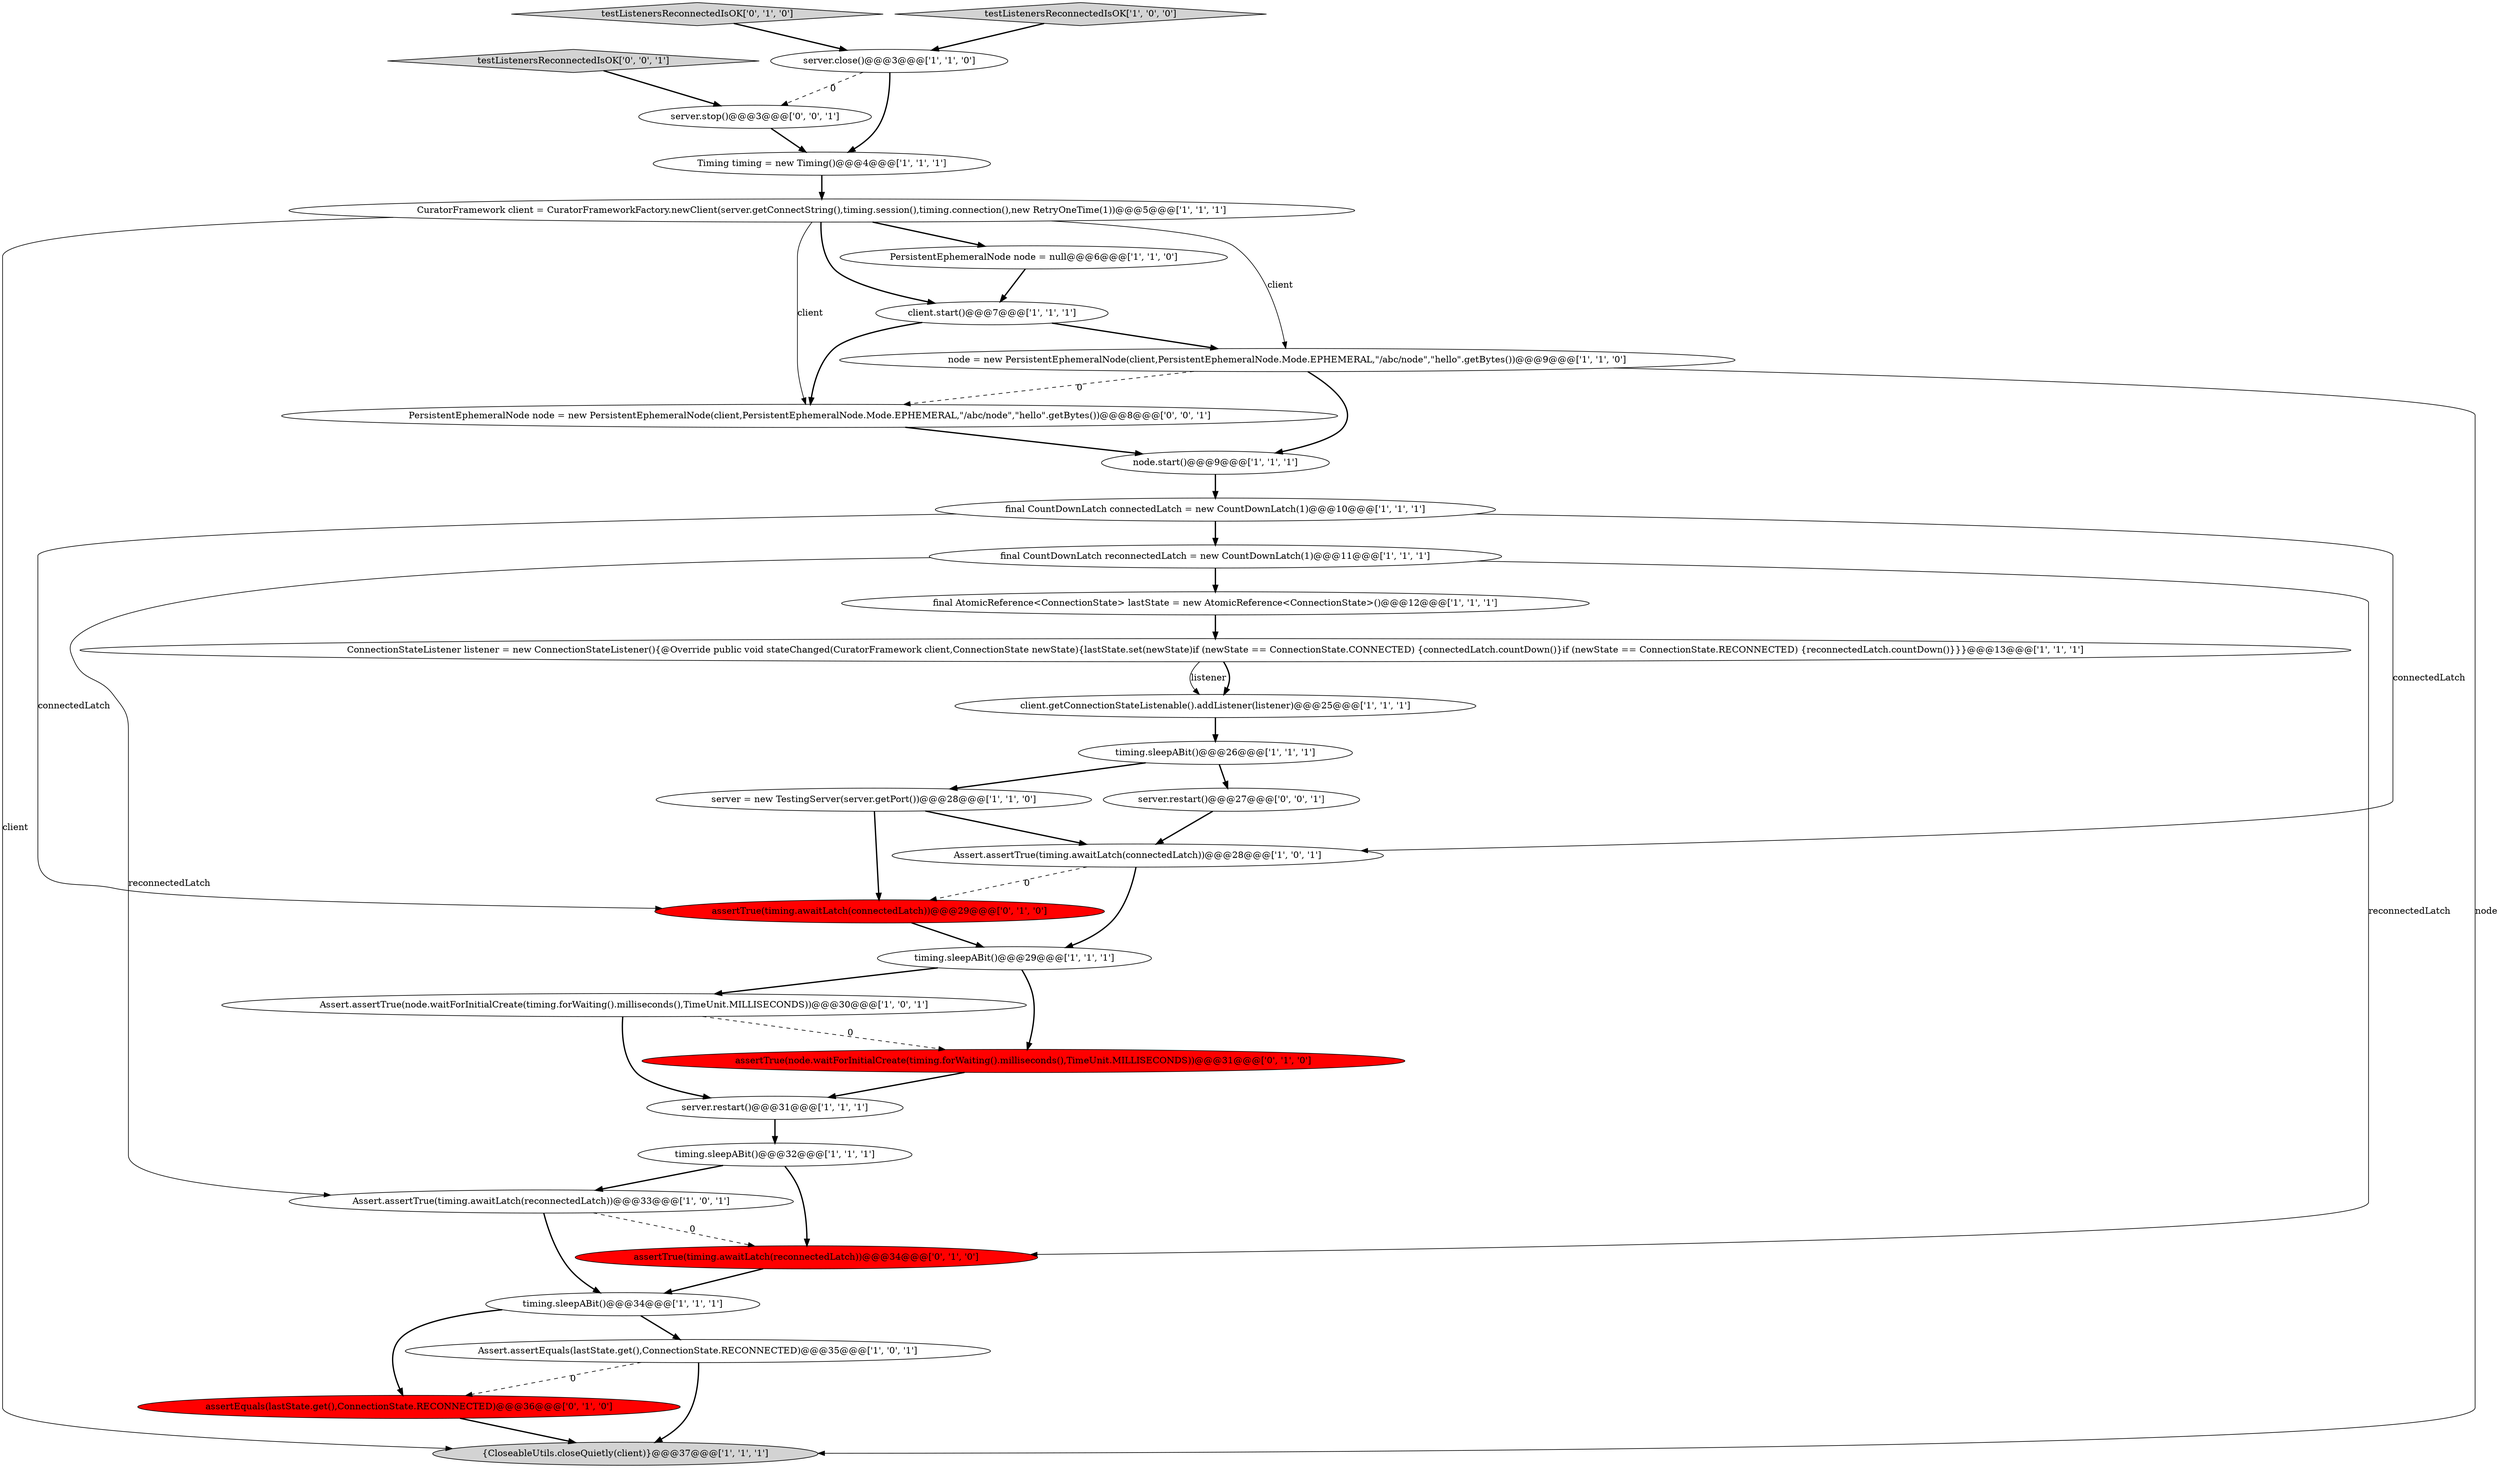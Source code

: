 digraph {
10 [style = filled, label = "Assert.assertTrue(timing.awaitLatch(reconnectedLatch))@@@33@@@['1', '0', '1']", fillcolor = white, shape = ellipse image = "AAA0AAABBB1BBB"];
12 [style = filled, label = "server.close()@@@3@@@['1', '1', '0']", fillcolor = white, shape = ellipse image = "AAA0AAABBB1BBB"];
31 [style = filled, label = "PersistentEphemeralNode node = new PersistentEphemeralNode(client,PersistentEphemeralNode.Mode.EPHEMERAL,\"/abc/node\",\"hello\".getBytes())@@@8@@@['0', '0', '1']", fillcolor = white, shape = ellipse image = "AAA0AAABBB3BBB"];
24 [style = filled, label = "assertTrue(node.waitForInitialCreate(timing.forWaiting().milliseconds(),TimeUnit.MILLISECONDS))@@@31@@@['0', '1', '0']", fillcolor = red, shape = ellipse image = "AAA1AAABBB2BBB"];
7 [style = filled, label = "final AtomicReference<ConnectionState> lastState = new AtomicReference<ConnectionState>()@@@12@@@['1', '1', '1']", fillcolor = white, shape = ellipse image = "AAA0AAABBB1BBB"];
4 [style = filled, label = "Assert.assertTrue(node.waitForInitialCreate(timing.forWaiting().milliseconds(),TimeUnit.MILLISECONDS))@@@30@@@['1', '0', '1']", fillcolor = white, shape = ellipse image = "AAA0AAABBB1BBB"];
0 [style = filled, label = "final CountDownLatch connectedLatch = new CountDownLatch(1)@@@10@@@['1', '1', '1']", fillcolor = white, shape = ellipse image = "AAA0AAABBB1BBB"];
27 [style = filled, label = "assertEquals(lastState.get(),ConnectionState.RECONNECTED)@@@36@@@['0', '1', '0']", fillcolor = red, shape = ellipse image = "AAA1AAABBB2BBB"];
29 [style = filled, label = "server.restart()@@@27@@@['0', '0', '1']", fillcolor = white, shape = ellipse image = "AAA0AAABBB3BBB"];
13 [style = filled, label = "server = new TestingServer(server.getPort())@@@28@@@['1', '1', '0']", fillcolor = white, shape = ellipse image = "AAA0AAABBB1BBB"];
22 [style = filled, label = "timing.sleepABit()@@@29@@@['1', '1', '1']", fillcolor = white, shape = ellipse image = "AAA0AAABBB1BBB"];
8 [style = filled, label = "timing.sleepABit()@@@32@@@['1', '1', '1']", fillcolor = white, shape = ellipse image = "AAA0AAABBB1BBB"];
23 [style = filled, label = "ConnectionStateListener listener = new ConnectionStateListener(){@Override public void stateChanged(CuratorFramework client,ConnectionState newState){lastState.set(newState)if (newState == ConnectionState.CONNECTED) {connectedLatch.countDown()}if (newState == ConnectionState.RECONNECTED) {reconnectedLatch.countDown()}}}@@@13@@@['1', '1', '1']", fillcolor = white, shape = ellipse image = "AAA0AAABBB1BBB"];
5 [style = filled, label = "node.start()@@@9@@@['1', '1', '1']", fillcolor = white, shape = ellipse image = "AAA0AAABBB1BBB"];
6 [style = filled, label = "timing.sleepABit()@@@26@@@['1', '1', '1']", fillcolor = white, shape = ellipse image = "AAA0AAABBB1BBB"];
16 [style = filled, label = "client.getConnectionStateListenable().addListener(listener)@@@25@@@['1', '1', '1']", fillcolor = white, shape = ellipse image = "AAA0AAABBB1BBB"];
21 [style = filled, label = "{CloseableUtils.closeQuietly(client)}@@@37@@@['1', '1', '1']", fillcolor = lightgray, shape = ellipse image = "AAA0AAABBB1BBB"];
28 [style = filled, label = "testListenersReconnectedIsOK['0', '1', '0']", fillcolor = lightgray, shape = diamond image = "AAA0AAABBB2BBB"];
2 [style = filled, label = "testListenersReconnectedIsOK['1', '0', '0']", fillcolor = lightgray, shape = diamond image = "AAA0AAABBB1BBB"];
18 [style = filled, label = "Assert.assertTrue(timing.awaitLatch(connectedLatch))@@@28@@@['1', '0', '1']", fillcolor = white, shape = ellipse image = "AAA0AAABBB1BBB"];
25 [style = filled, label = "assertTrue(timing.awaitLatch(reconnectedLatch))@@@34@@@['0', '1', '0']", fillcolor = red, shape = ellipse image = "AAA1AAABBB2BBB"];
17 [style = filled, label = "Timing timing = new Timing()@@@4@@@['1', '1', '1']", fillcolor = white, shape = ellipse image = "AAA0AAABBB1BBB"];
32 [style = filled, label = "testListenersReconnectedIsOK['0', '0', '1']", fillcolor = lightgray, shape = diamond image = "AAA0AAABBB3BBB"];
15 [style = filled, label = "client.start()@@@7@@@['1', '1', '1']", fillcolor = white, shape = ellipse image = "AAA0AAABBB1BBB"];
11 [style = filled, label = "timing.sleepABit()@@@34@@@['1', '1', '1']", fillcolor = white, shape = ellipse image = "AAA0AAABBB1BBB"];
1 [style = filled, label = "final CountDownLatch reconnectedLatch = new CountDownLatch(1)@@@11@@@['1', '1', '1']", fillcolor = white, shape = ellipse image = "AAA0AAABBB1BBB"];
26 [style = filled, label = "assertTrue(timing.awaitLatch(connectedLatch))@@@29@@@['0', '1', '0']", fillcolor = red, shape = ellipse image = "AAA1AAABBB2BBB"];
20 [style = filled, label = "node = new PersistentEphemeralNode(client,PersistentEphemeralNode.Mode.EPHEMERAL,\"/abc/node\",\"hello\".getBytes())@@@9@@@['1', '1', '0']", fillcolor = white, shape = ellipse image = "AAA0AAABBB1BBB"];
30 [style = filled, label = "server.stop()@@@3@@@['0', '0', '1']", fillcolor = white, shape = ellipse image = "AAA0AAABBB3BBB"];
3 [style = filled, label = "PersistentEphemeralNode node = null@@@6@@@['1', '1', '0']", fillcolor = white, shape = ellipse image = "AAA0AAABBB1BBB"];
14 [style = filled, label = "server.restart()@@@31@@@['1', '1', '1']", fillcolor = white, shape = ellipse image = "AAA0AAABBB1BBB"];
9 [style = filled, label = "CuratorFramework client = CuratorFrameworkFactory.newClient(server.getConnectString(),timing.session(),timing.connection(),new RetryOneTime(1))@@@5@@@['1', '1', '1']", fillcolor = white, shape = ellipse image = "AAA0AAABBB1BBB"];
19 [style = filled, label = "Assert.assertEquals(lastState.get(),ConnectionState.RECONNECTED)@@@35@@@['1', '0', '1']", fillcolor = white, shape = ellipse image = "AAA0AAABBB1BBB"];
19->27 [style = dashed, label="0"];
8->10 [style = bold, label=""];
9->20 [style = solid, label="client"];
23->16 [style = bold, label=""];
4->14 [style = bold, label=""];
9->21 [style = solid, label="client"];
30->17 [style = bold, label=""];
0->18 [style = solid, label="connectedLatch"];
16->6 [style = bold, label=""];
17->9 [style = bold, label=""];
31->5 [style = bold, label=""];
12->17 [style = bold, label=""];
20->31 [style = dashed, label="0"];
3->15 [style = bold, label=""];
23->16 [style = solid, label="listener"];
12->30 [style = dashed, label="0"];
28->12 [style = bold, label=""];
11->19 [style = bold, label=""];
32->30 [style = bold, label=""];
1->7 [style = bold, label=""];
1->10 [style = solid, label="reconnectedLatch"];
2->12 [style = bold, label=""];
26->22 [style = bold, label=""];
6->29 [style = bold, label=""];
20->5 [style = bold, label=""];
22->4 [style = bold, label=""];
24->14 [style = bold, label=""];
29->18 [style = bold, label=""];
9->31 [style = solid, label="client"];
0->26 [style = solid, label="connectedLatch"];
18->22 [style = bold, label=""];
5->0 [style = bold, label=""];
15->31 [style = bold, label=""];
13->26 [style = bold, label=""];
25->11 [style = bold, label=""];
9->15 [style = bold, label=""];
15->20 [style = bold, label=""];
0->1 [style = bold, label=""];
6->13 [style = bold, label=""];
7->23 [style = bold, label=""];
1->25 [style = solid, label="reconnectedLatch"];
20->21 [style = solid, label="node"];
9->3 [style = bold, label=""];
14->8 [style = bold, label=""];
22->24 [style = bold, label=""];
4->24 [style = dashed, label="0"];
27->21 [style = bold, label=""];
8->25 [style = bold, label=""];
10->25 [style = dashed, label="0"];
18->26 [style = dashed, label="0"];
13->18 [style = bold, label=""];
11->27 [style = bold, label=""];
10->11 [style = bold, label=""];
19->21 [style = bold, label=""];
}
